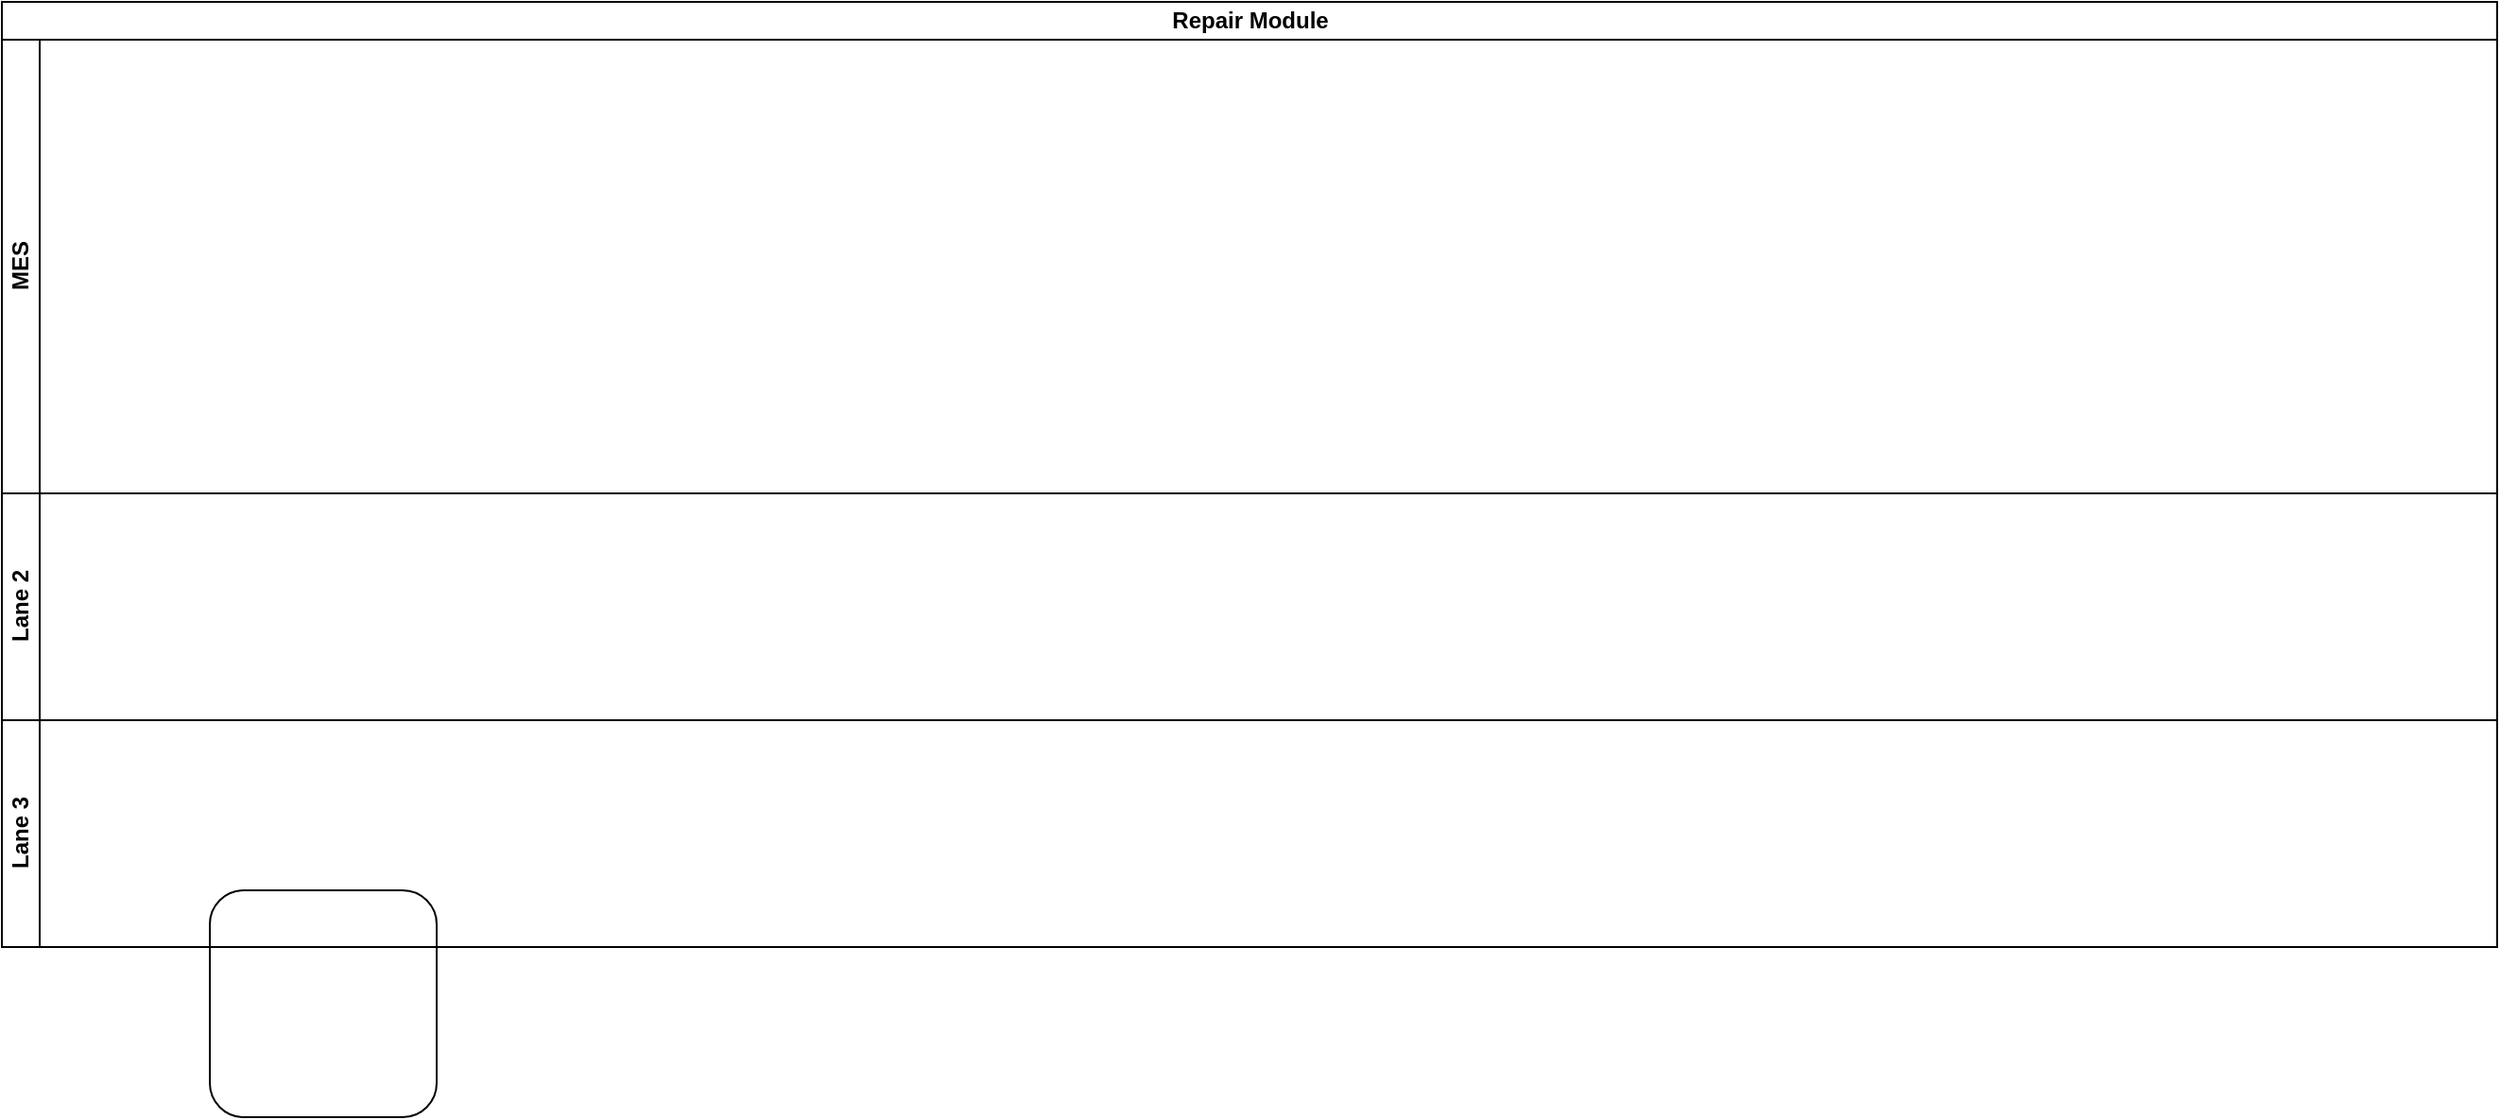 <mxfile version="22.1.18" type="github">
  <diagram name="Page-1" id="-Le3ZrVKYhISUuf_iz9a">
    <mxGraphModel dx="1979" dy="1145" grid="1" gridSize="10" guides="1" tooltips="1" connect="1" arrows="1" fold="1" page="1" pageScale="1" pageWidth="1169" pageHeight="827" math="0" shadow="0">
      <root>
        <mxCell id="0" />
        <mxCell id="1" parent="0" />
        <mxCell id="Et3zlpWZ9Y6Vf8EzI1Px-1" value="" style="rounded=1;whiteSpace=wrap;html=1;" vertex="1" parent="1">
          <mxGeometry x="170" y="610" width="120" height="120" as="geometry" />
        </mxCell>
        <mxCell id="Et3zlpWZ9Y6Vf8EzI1Px-2" value="Repair Module" style="swimlane;childLayout=stackLayout;resizeParent=1;resizeParentMax=0;horizontal=1;startSize=20;horizontalStack=0;html=1;" vertex="1" parent="1">
          <mxGeometry x="60" y="140" width="1320" height="500" as="geometry" />
        </mxCell>
        <mxCell id="Et3zlpWZ9Y6Vf8EzI1Px-3" value="MES" style="swimlane;startSize=20;horizontal=0;html=1;" vertex="1" parent="Et3zlpWZ9Y6Vf8EzI1Px-2">
          <mxGeometry y="20" width="1320" height="240" as="geometry" />
        </mxCell>
        <mxCell id="Et3zlpWZ9Y6Vf8EzI1Px-4" value="Lane 2" style="swimlane;startSize=20;horizontal=0;html=1;" vertex="1" parent="Et3zlpWZ9Y6Vf8EzI1Px-2">
          <mxGeometry y="260" width="1320" height="120" as="geometry" />
        </mxCell>
        <mxCell id="Et3zlpWZ9Y6Vf8EzI1Px-5" value="Lane 3" style="swimlane;startSize=20;horizontal=0;html=1;" vertex="1" parent="Et3zlpWZ9Y6Vf8EzI1Px-2">
          <mxGeometry y="380" width="1320" height="120" as="geometry" />
        </mxCell>
      </root>
    </mxGraphModel>
  </diagram>
</mxfile>
